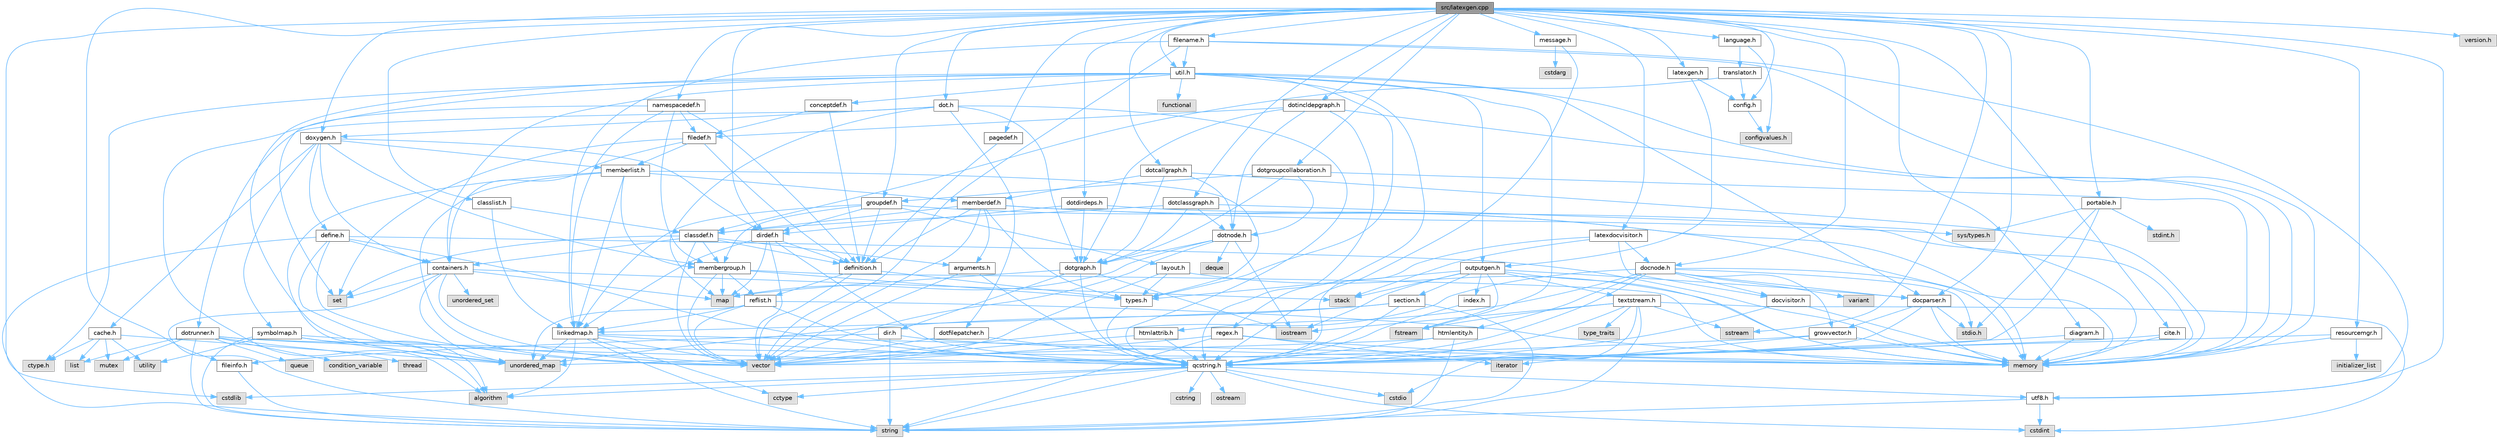 digraph "src/latexgen.cpp"
{
 // INTERACTIVE_SVG=YES
 // LATEX_PDF_SIZE
  bgcolor="transparent";
  edge [fontname=Helvetica,fontsize=10,labelfontname=Helvetica,labelfontsize=10];
  node [fontname=Helvetica,fontsize=10,shape=box,height=0.2,width=0.4];
  Node1 [label="src/latexgen.cpp",height=0.2,width=0.4,color="gray40", fillcolor="grey60", style="filled", fontcolor="black",tooltip=" "];
  Node1 -> Node2 [color="steelblue1",style="solid"];
  Node2 [label="cstdlib",height=0.2,width=0.4,color="grey60", fillcolor="#E0E0E0", style="filled",tooltip=" "];
  Node1 -> Node3 [color="steelblue1",style="solid"];
  Node3 [label="sstream",height=0.2,width=0.4,color="grey60", fillcolor="#E0E0E0", style="filled",tooltip=" "];
  Node1 -> Node4 [color="steelblue1",style="solid"];
  Node4 [label="latexgen.h",height=0.2,width=0.4,color="grey40", fillcolor="white", style="filled",URL="$d6/d9c/latexgen_8h.html",tooltip=" "];
  Node4 -> Node5 [color="steelblue1",style="solid"];
  Node5 [label="config.h",height=0.2,width=0.4,color="grey40", fillcolor="white", style="filled",URL="$db/d16/config_8h.html",tooltip=" "];
  Node5 -> Node6 [color="steelblue1",style="solid"];
  Node6 [label="configvalues.h",height=0.2,width=0.4,color="grey60", fillcolor="#E0E0E0", style="filled",tooltip=" "];
  Node4 -> Node7 [color="steelblue1",style="solid"];
  Node7 [label="outputgen.h",height=0.2,width=0.4,color="grey40", fillcolor="white", style="filled",URL="$df/d06/outputgen_8h.html",tooltip=" "];
  Node7 -> Node8 [color="steelblue1",style="solid"];
  Node8 [label="memory",height=0.2,width=0.4,color="grey60", fillcolor="#E0E0E0", style="filled",tooltip=" "];
  Node7 -> Node9 [color="steelblue1",style="solid"];
  Node9 [label="stack",height=0.2,width=0.4,color="grey60", fillcolor="#E0E0E0", style="filled",tooltip=" "];
  Node7 -> Node10 [color="steelblue1",style="solid"];
  Node10 [label="iostream",height=0.2,width=0.4,color="grey60", fillcolor="#E0E0E0", style="filled",tooltip=" "];
  Node7 -> Node11 [color="steelblue1",style="solid"];
  Node11 [label="fstream",height=0.2,width=0.4,color="grey60", fillcolor="#E0E0E0", style="filled",tooltip=" "];
  Node7 -> Node12 [color="steelblue1",style="solid"];
  Node12 [label="types.h",height=0.2,width=0.4,color="grey40", fillcolor="white", style="filled",URL="$d9/d49/types_8h.html",tooltip="This file contains a number of basic enums and types."];
  Node12 -> Node13 [color="steelblue1",style="solid"];
  Node13 [label="qcstring.h",height=0.2,width=0.4,color="grey40", fillcolor="white", style="filled",URL="$d7/d5c/qcstring_8h.html",tooltip=" "];
  Node13 -> Node14 [color="steelblue1",style="solid"];
  Node14 [label="string",height=0.2,width=0.4,color="grey60", fillcolor="#E0E0E0", style="filled",tooltip=" "];
  Node13 -> Node15 [color="steelblue1",style="solid"];
  Node15 [label="algorithm",height=0.2,width=0.4,color="grey60", fillcolor="#E0E0E0", style="filled",tooltip=" "];
  Node13 -> Node16 [color="steelblue1",style="solid"];
  Node16 [label="cctype",height=0.2,width=0.4,color="grey60", fillcolor="#E0E0E0", style="filled",tooltip=" "];
  Node13 -> Node17 [color="steelblue1",style="solid"];
  Node17 [label="cstring",height=0.2,width=0.4,color="grey60", fillcolor="#E0E0E0", style="filled",tooltip=" "];
  Node13 -> Node18 [color="steelblue1",style="solid"];
  Node18 [label="cstdio",height=0.2,width=0.4,color="grey60", fillcolor="#E0E0E0", style="filled",tooltip=" "];
  Node13 -> Node2 [color="steelblue1",style="solid"];
  Node13 -> Node19 [color="steelblue1",style="solid"];
  Node19 [label="cstdint",height=0.2,width=0.4,color="grey60", fillcolor="#E0E0E0", style="filled",tooltip=" "];
  Node13 -> Node20 [color="steelblue1",style="solid"];
  Node20 [label="ostream",height=0.2,width=0.4,color="grey60", fillcolor="#E0E0E0", style="filled",tooltip=" "];
  Node13 -> Node21 [color="steelblue1",style="solid"];
  Node21 [label="utf8.h",height=0.2,width=0.4,color="grey40", fillcolor="white", style="filled",URL="$db/d7c/utf8_8h.html",tooltip="Various UTF8 related helper functions."];
  Node21 -> Node19 [color="steelblue1",style="solid"];
  Node21 -> Node14 [color="steelblue1",style="solid"];
  Node7 -> Node22 [color="steelblue1",style="solid"];
  Node22 [label="index.h",height=0.2,width=0.4,color="grey40", fillcolor="white", style="filled",URL="$d1/db5/index_8h.html",tooltip=" "];
  Node22 -> Node13 [color="steelblue1",style="solid"];
  Node7 -> Node23 [color="steelblue1",style="solid"];
  Node23 [label="section.h",height=0.2,width=0.4,color="grey40", fillcolor="white", style="filled",URL="$d1/d2a/section_8h.html",tooltip=" "];
  Node23 -> Node14 [color="steelblue1",style="solid"];
  Node23 -> Node24 [color="steelblue1",style="solid"];
  Node24 [label="unordered_map",height=0.2,width=0.4,color="grey60", fillcolor="#E0E0E0", style="filled",tooltip=" "];
  Node23 -> Node13 [color="steelblue1",style="solid"];
  Node23 -> Node25 [color="steelblue1",style="solid"];
  Node25 [label="linkedmap.h",height=0.2,width=0.4,color="grey40", fillcolor="white", style="filled",URL="$da/de1/linkedmap_8h.html",tooltip=" "];
  Node25 -> Node24 [color="steelblue1",style="solid"];
  Node25 -> Node26 [color="steelblue1",style="solid"];
  Node26 [label="vector",height=0.2,width=0.4,color="grey60", fillcolor="#E0E0E0", style="filled",tooltip=" "];
  Node25 -> Node8 [color="steelblue1",style="solid"];
  Node25 -> Node14 [color="steelblue1",style="solid"];
  Node25 -> Node15 [color="steelblue1",style="solid"];
  Node25 -> Node16 [color="steelblue1",style="solid"];
  Node25 -> Node13 [color="steelblue1",style="solid"];
  Node7 -> Node27 [color="steelblue1",style="solid"];
  Node27 [label="textstream.h",height=0.2,width=0.4,color="grey40", fillcolor="white", style="filled",URL="$d4/d7d/textstream_8h.html",tooltip=" "];
  Node27 -> Node14 [color="steelblue1",style="solid"];
  Node27 -> Node10 [color="steelblue1",style="solid"];
  Node27 -> Node3 [color="steelblue1",style="solid"];
  Node27 -> Node19 [color="steelblue1",style="solid"];
  Node27 -> Node18 [color="steelblue1",style="solid"];
  Node27 -> Node11 [color="steelblue1",style="solid"];
  Node27 -> Node28 [color="steelblue1",style="solid"];
  Node28 [label="type_traits",height=0.2,width=0.4,color="grey60", fillcolor="#E0E0E0", style="filled",tooltip=" "];
  Node27 -> Node13 [color="steelblue1",style="solid"];
  Node7 -> Node29 [color="steelblue1",style="solid"];
  Node29 [label="docparser.h",height=0.2,width=0.4,color="grey40", fillcolor="white", style="filled",URL="$de/d9c/docparser_8h.html",tooltip=" "];
  Node29 -> Node30 [color="steelblue1",style="solid"];
  Node30 [label="stdio.h",height=0.2,width=0.4,color="grey60", fillcolor="#E0E0E0", style="filled",tooltip=" "];
  Node29 -> Node8 [color="steelblue1",style="solid"];
  Node29 -> Node13 [color="steelblue1",style="solid"];
  Node29 -> Node31 [color="steelblue1",style="solid"];
  Node31 [label="growvector.h",height=0.2,width=0.4,color="grey40", fillcolor="white", style="filled",URL="$d7/d50/growvector_8h.html",tooltip=" "];
  Node31 -> Node26 [color="steelblue1",style="solid"];
  Node31 -> Node8 [color="steelblue1",style="solid"];
  Node31 -> Node32 [color="steelblue1",style="solid"];
  Node32 [label="iterator",height=0.2,width=0.4,color="grey60", fillcolor="#E0E0E0", style="filled",tooltip=" "];
  Node1 -> Node5 [color="steelblue1",style="solid"];
  Node1 -> Node33 [color="steelblue1",style="solid"];
  Node33 [label="message.h",height=0.2,width=0.4,color="grey40", fillcolor="white", style="filled",URL="$d2/d0d/message_8h.html",tooltip=" "];
  Node33 -> Node34 [color="steelblue1",style="solid"];
  Node34 [label="cstdarg",height=0.2,width=0.4,color="grey60", fillcolor="#E0E0E0", style="filled",tooltip=" "];
  Node33 -> Node13 [color="steelblue1",style="solid"];
  Node1 -> Node35 [color="steelblue1",style="solid"];
  Node35 [label="doxygen.h",height=0.2,width=0.4,color="grey40", fillcolor="white", style="filled",URL="$d1/da1/doxygen_8h.html",tooltip=" "];
  Node35 -> Node36 [color="steelblue1",style="solid"];
  Node36 [label="containers.h",height=0.2,width=0.4,color="grey40", fillcolor="white", style="filled",URL="$d5/d75/containers_8h.html",tooltip=" "];
  Node36 -> Node26 [color="steelblue1",style="solid"];
  Node36 -> Node14 [color="steelblue1",style="solid"];
  Node36 -> Node37 [color="steelblue1",style="solid"];
  Node37 [label="set",height=0.2,width=0.4,color="grey60", fillcolor="#E0E0E0", style="filled",tooltip=" "];
  Node36 -> Node38 [color="steelblue1",style="solid"];
  Node38 [label="map",height=0.2,width=0.4,color="grey60", fillcolor="#E0E0E0", style="filled",tooltip=" "];
  Node36 -> Node39 [color="steelblue1",style="solid"];
  Node39 [label="unordered_set",height=0.2,width=0.4,color="grey60", fillcolor="#E0E0E0", style="filled",tooltip=" "];
  Node36 -> Node24 [color="steelblue1",style="solid"];
  Node36 -> Node9 [color="steelblue1",style="solid"];
  Node35 -> Node40 [color="steelblue1",style="solid"];
  Node40 [label="membergroup.h",height=0.2,width=0.4,color="grey40", fillcolor="white", style="filled",URL="$d9/d11/membergroup_8h.html",tooltip=" "];
  Node40 -> Node26 [color="steelblue1",style="solid"];
  Node40 -> Node38 [color="steelblue1",style="solid"];
  Node40 -> Node8 [color="steelblue1",style="solid"];
  Node40 -> Node12 [color="steelblue1",style="solid"];
  Node40 -> Node41 [color="steelblue1",style="solid"];
  Node41 [label="reflist.h",height=0.2,width=0.4,color="grey40", fillcolor="white", style="filled",URL="$d1/d02/reflist_8h.html",tooltip=" "];
  Node41 -> Node26 [color="steelblue1",style="solid"];
  Node41 -> Node24 [color="steelblue1",style="solid"];
  Node41 -> Node8 [color="steelblue1",style="solid"];
  Node41 -> Node13 [color="steelblue1",style="solid"];
  Node41 -> Node25 [color="steelblue1",style="solid"];
  Node35 -> Node42 [color="steelblue1",style="solid"];
  Node42 [label="dirdef.h",height=0.2,width=0.4,color="grey40", fillcolor="white", style="filled",URL="$d6/d15/dirdef_8h.html",tooltip=" "];
  Node42 -> Node26 [color="steelblue1",style="solid"];
  Node42 -> Node38 [color="steelblue1",style="solid"];
  Node42 -> Node13 [color="steelblue1",style="solid"];
  Node42 -> Node25 [color="steelblue1",style="solid"];
  Node42 -> Node43 [color="steelblue1",style="solid"];
  Node43 [label="definition.h",height=0.2,width=0.4,color="grey40", fillcolor="white", style="filled",URL="$df/da1/definition_8h.html",tooltip=" "];
  Node43 -> Node26 [color="steelblue1",style="solid"];
  Node43 -> Node12 [color="steelblue1",style="solid"];
  Node43 -> Node41 [color="steelblue1",style="solid"];
  Node35 -> Node44 [color="steelblue1",style="solid"];
  Node44 [label="memberlist.h",height=0.2,width=0.4,color="grey40", fillcolor="white", style="filled",URL="$dd/d78/memberlist_8h.html",tooltip=" "];
  Node44 -> Node26 [color="steelblue1",style="solid"];
  Node44 -> Node15 [color="steelblue1",style="solid"];
  Node44 -> Node45 [color="steelblue1",style="solid"];
  Node45 [label="memberdef.h",height=0.2,width=0.4,color="grey40", fillcolor="white", style="filled",URL="$d4/d46/memberdef_8h.html",tooltip=" "];
  Node45 -> Node26 [color="steelblue1",style="solid"];
  Node45 -> Node8 [color="steelblue1",style="solid"];
  Node45 -> Node46 [color="steelblue1",style="solid"];
  Node46 [label="sys/types.h",height=0.2,width=0.4,color="grey60", fillcolor="#E0E0E0", style="filled",tooltip=" "];
  Node45 -> Node12 [color="steelblue1",style="solid"];
  Node45 -> Node43 [color="steelblue1",style="solid"];
  Node45 -> Node47 [color="steelblue1",style="solid"];
  Node47 [label="arguments.h",height=0.2,width=0.4,color="grey40", fillcolor="white", style="filled",URL="$df/d9b/arguments_8h.html",tooltip=" "];
  Node47 -> Node26 [color="steelblue1",style="solid"];
  Node47 -> Node13 [color="steelblue1",style="solid"];
  Node45 -> Node48 [color="steelblue1",style="solid"];
  Node48 [label="classdef.h",height=0.2,width=0.4,color="grey40", fillcolor="white", style="filled",URL="$d1/da6/classdef_8h.html",tooltip=" "];
  Node48 -> Node26 [color="steelblue1",style="solid"];
  Node48 -> Node37 [color="steelblue1",style="solid"];
  Node48 -> Node36 [color="steelblue1",style="solid"];
  Node48 -> Node43 [color="steelblue1",style="solid"];
  Node48 -> Node47 [color="steelblue1",style="solid"];
  Node48 -> Node40 [color="steelblue1",style="solid"];
  Node44 -> Node25 [color="steelblue1",style="solid"];
  Node44 -> Node12 [color="steelblue1",style="solid"];
  Node44 -> Node40 [color="steelblue1",style="solid"];
  Node35 -> Node49 [color="steelblue1",style="solid"];
  Node49 [label="define.h",height=0.2,width=0.4,color="grey40", fillcolor="white", style="filled",URL="$df/d67/define_8h.html",tooltip=" "];
  Node49 -> Node26 [color="steelblue1",style="solid"];
  Node49 -> Node8 [color="steelblue1",style="solid"];
  Node49 -> Node14 [color="steelblue1",style="solid"];
  Node49 -> Node24 [color="steelblue1",style="solid"];
  Node49 -> Node13 [color="steelblue1",style="solid"];
  Node49 -> Node36 [color="steelblue1",style="solid"];
  Node35 -> Node50 [color="steelblue1",style="solid"];
  Node50 [label="cache.h",height=0.2,width=0.4,color="grey40", fillcolor="white", style="filled",URL="$d3/d26/cache_8h.html",tooltip=" "];
  Node50 -> Node51 [color="steelblue1",style="solid"];
  Node51 [label="list",height=0.2,width=0.4,color="grey60", fillcolor="#E0E0E0", style="filled",tooltip=" "];
  Node50 -> Node24 [color="steelblue1",style="solid"];
  Node50 -> Node52 [color="steelblue1",style="solid"];
  Node52 [label="mutex",height=0.2,width=0.4,color="grey60", fillcolor="#E0E0E0", style="filled",tooltip=" "];
  Node50 -> Node53 [color="steelblue1",style="solid"];
  Node53 [label="utility",height=0.2,width=0.4,color="grey60", fillcolor="#E0E0E0", style="filled",tooltip=" "];
  Node50 -> Node54 [color="steelblue1",style="solid"];
  Node54 [label="ctype.h",height=0.2,width=0.4,color="grey60", fillcolor="#E0E0E0", style="filled",tooltip=" "];
  Node35 -> Node55 [color="steelblue1",style="solid"];
  Node55 [label="symbolmap.h",height=0.2,width=0.4,color="grey40", fillcolor="white", style="filled",URL="$d7/ddd/symbolmap_8h.html",tooltip=" "];
  Node55 -> Node15 [color="steelblue1",style="solid"];
  Node55 -> Node24 [color="steelblue1",style="solid"];
  Node55 -> Node26 [color="steelblue1",style="solid"];
  Node55 -> Node14 [color="steelblue1",style="solid"];
  Node55 -> Node53 [color="steelblue1",style="solid"];
  Node1 -> Node56 [color="steelblue1",style="solid"];
  Node56 [label="util.h",height=0.2,width=0.4,color="grey40", fillcolor="white", style="filled",URL="$d8/d3c/util_8h.html",tooltip="A bunch of utility functions."];
  Node56 -> Node8 [color="steelblue1",style="solid"];
  Node56 -> Node24 [color="steelblue1",style="solid"];
  Node56 -> Node15 [color="steelblue1",style="solid"];
  Node56 -> Node57 [color="steelblue1",style="solid"];
  Node57 [label="functional",height=0.2,width=0.4,color="grey60", fillcolor="#E0E0E0", style="filled",tooltip=" "];
  Node56 -> Node11 [color="steelblue1",style="solid"];
  Node56 -> Node54 [color="steelblue1",style="solid"];
  Node56 -> Node12 [color="steelblue1",style="solid"];
  Node56 -> Node29 [color="steelblue1",style="solid"];
  Node56 -> Node36 [color="steelblue1",style="solid"];
  Node56 -> Node7 [color="steelblue1",style="solid"];
  Node56 -> Node58 [color="steelblue1",style="solid"];
  Node58 [label="regex.h",height=0.2,width=0.4,color="grey40", fillcolor="white", style="filled",URL="$d1/d21/regex_8h.html",tooltip=" "];
  Node58 -> Node8 [color="steelblue1",style="solid"];
  Node58 -> Node14 [color="steelblue1",style="solid"];
  Node58 -> Node26 [color="steelblue1",style="solid"];
  Node58 -> Node32 [color="steelblue1",style="solid"];
  Node56 -> Node59 [color="steelblue1",style="solid"];
  Node59 [label="conceptdef.h",height=0.2,width=0.4,color="grey40", fillcolor="white", style="filled",URL="$da/df1/conceptdef_8h.html",tooltip=" "];
  Node59 -> Node43 [color="steelblue1",style="solid"];
  Node59 -> Node60 [color="steelblue1",style="solid"];
  Node60 [label="filedef.h",height=0.2,width=0.4,color="grey40", fillcolor="white", style="filled",URL="$d4/d3a/filedef_8h.html",tooltip=" "];
  Node60 -> Node37 [color="steelblue1",style="solid"];
  Node60 -> Node43 [color="steelblue1",style="solid"];
  Node60 -> Node44 [color="steelblue1",style="solid"];
  Node60 -> Node36 [color="steelblue1",style="solid"];
  Node1 -> Node61 [color="steelblue1",style="solid"];
  Node61 [label="diagram.h",height=0.2,width=0.4,color="grey40", fillcolor="white", style="filled",URL="$d9/d1b/diagram_8h.html",tooltip=" "];
  Node61 -> Node8 [color="steelblue1",style="solid"];
  Node61 -> Node13 [color="steelblue1",style="solid"];
  Node1 -> Node62 [color="steelblue1",style="solid"];
  Node62 [label="language.h",height=0.2,width=0.4,color="grey40", fillcolor="white", style="filled",URL="$d8/dce/language_8h.html",tooltip=" "];
  Node62 -> Node63 [color="steelblue1",style="solid"];
  Node63 [label="translator.h",height=0.2,width=0.4,color="grey40", fillcolor="white", style="filled",URL="$d9/df1/translator_8h.html",tooltip=" "];
  Node63 -> Node48 [color="steelblue1",style="solid"];
  Node63 -> Node5 [color="steelblue1",style="solid"];
  Node62 -> Node6 [color="steelblue1",style="solid"];
  Node1 -> Node64 [color="steelblue1",style="solid"];
  Node64 [label="version.h",height=0.2,width=0.4,color="grey60", fillcolor="#E0E0E0", style="filled",tooltip=" "];
  Node1 -> Node65 [color="steelblue1",style="solid"];
  Node65 [label="dot.h",height=0.2,width=0.4,color="grey40", fillcolor="white", style="filled",URL="$d6/d4a/dot_8h.html",tooltip=" "];
  Node65 -> Node38 [color="steelblue1",style="solid"];
  Node65 -> Node13 [color="steelblue1",style="solid"];
  Node65 -> Node66 [color="steelblue1",style="solid"];
  Node66 [label="dotgraph.h",height=0.2,width=0.4,color="grey40", fillcolor="white", style="filled",URL="$d0/daa/dotgraph_8h.html",tooltip=" "];
  Node66 -> Node10 [color="steelblue1",style="solid"];
  Node66 -> Node38 [color="steelblue1",style="solid"];
  Node66 -> Node13 [color="steelblue1",style="solid"];
  Node66 -> Node67 [color="steelblue1",style="solid"];
  Node67 [label="dir.h",height=0.2,width=0.4,color="grey40", fillcolor="white", style="filled",URL="$df/d9c/dir_8h.html",tooltip=" "];
  Node67 -> Node14 [color="steelblue1",style="solid"];
  Node67 -> Node8 [color="steelblue1",style="solid"];
  Node67 -> Node68 [color="steelblue1",style="solid"];
  Node68 [label="fileinfo.h",height=0.2,width=0.4,color="grey40", fillcolor="white", style="filled",URL="$df/d45/fileinfo_8h.html",tooltip=" "];
  Node68 -> Node14 [color="steelblue1",style="solid"];
  Node65 -> Node69 [color="steelblue1",style="solid"];
  Node69 [label="dotfilepatcher.h",height=0.2,width=0.4,color="grey40", fillcolor="white", style="filled",URL="$d3/d38/dotfilepatcher_8h.html",tooltip=" "];
  Node69 -> Node26 [color="steelblue1",style="solid"];
  Node69 -> Node13 [color="steelblue1",style="solid"];
  Node65 -> Node70 [color="steelblue1",style="solid"];
  Node70 [label="dotrunner.h",height=0.2,width=0.4,color="grey40", fillcolor="white", style="filled",URL="$d2/dd1/dotrunner_8h.html",tooltip=" "];
  Node70 -> Node14 [color="steelblue1",style="solid"];
  Node70 -> Node71 [color="steelblue1",style="solid"];
  Node71 [label="thread",height=0.2,width=0.4,color="grey60", fillcolor="#E0E0E0", style="filled",tooltip=" "];
  Node70 -> Node51 [color="steelblue1",style="solid"];
  Node70 -> Node72 [color="steelblue1",style="solid"];
  Node72 [label="queue",height=0.2,width=0.4,color="grey60", fillcolor="#E0E0E0", style="filled",tooltip=" "];
  Node70 -> Node52 [color="steelblue1",style="solid"];
  Node70 -> Node73 [color="steelblue1",style="solid"];
  Node73 [label="condition_variable",height=0.2,width=0.4,color="grey60", fillcolor="#E0E0E0", style="filled",tooltip=" "];
  Node70 -> Node8 [color="steelblue1",style="solid"];
  Node70 -> Node13 [color="steelblue1",style="solid"];
  Node65 -> Node35 [color="steelblue1",style="solid"];
  Node1 -> Node74 [color="steelblue1",style="solid"];
  Node74 [label="dotcallgraph.h",height=0.2,width=0.4,color="grey40", fillcolor="white", style="filled",URL="$dc/dcf/dotcallgraph_8h.html",tooltip=" "];
  Node74 -> Node8 [color="steelblue1",style="solid"];
  Node74 -> Node75 [color="steelblue1",style="solid"];
  Node75 [label="dotnode.h",height=0.2,width=0.4,color="grey40", fillcolor="white", style="filled",URL="$d8/d3b/dotnode_8h.html",tooltip=" "];
  Node75 -> Node26 [color="steelblue1",style="solid"];
  Node75 -> Node38 [color="steelblue1",style="solid"];
  Node75 -> Node76 [color="steelblue1",style="solid"];
  Node76 [label="deque",height=0.2,width=0.4,color="grey60", fillcolor="#E0E0E0", style="filled",tooltip=" "];
  Node75 -> Node10 [color="steelblue1",style="solid"];
  Node75 -> Node66 [color="steelblue1",style="solid"];
  Node74 -> Node66 [color="steelblue1",style="solid"];
  Node74 -> Node45 [color="steelblue1",style="solid"];
  Node1 -> Node77 [color="steelblue1",style="solid"];
  Node77 [label="dotclassgraph.h",height=0.2,width=0.4,color="grey40", fillcolor="white", style="filled",URL="$d5/d04/dotclassgraph_8h.html",tooltip=" "];
  Node77 -> Node8 [color="steelblue1",style="solid"];
  Node77 -> Node48 [color="steelblue1",style="solid"];
  Node77 -> Node75 [color="steelblue1",style="solid"];
  Node77 -> Node66 [color="steelblue1",style="solid"];
  Node1 -> Node78 [color="steelblue1",style="solid"];
  Node78 [label="dotdirdeps.h",height=0.2,width=0.4,color="grey40", fillcolor="white", style="filled",URL="$d3/dcf/dotdirdeps_8h.html",tooltip=" "];
  Node78 -> Node8 [color="steelblue1",style="solid"];
  Node78 -> Node66 [color="steelblue1",style="solid"];
  Node78 -> Node42 [color="steelblue1",style="solid"];
  Node1 -> Node79 [color="steelblue1",style="solid"];
  Node79 [label="dotgroupcollaboration.h",height=0.2,width=0.4,color="grey40", fillcolor="white", style="filled",URL="$d7/d99/dotgroupcollaboration_8h.html",tooltip=" "];
  Node79 -> Node8 [color="steelblue1",style="solid"];
  Node79 -> Node75 [color="steelblue1",style="solid"];
  Node79 -> Node66 [color="steelblue1",style="solid"];
  Node79 -> Node80 [color="steelblue1",style="solid"];
  Node80 [label="groupdef.h",height=0.2,width=0.4,color="grey40", fillcolor="white", style="filled",URL="$d1/de6/groupdef_8h.html",tooltip=" "];
  Node80 -> Node8 [color="steelblue1",style="solid"];
  Node80 -> Node43 [color="steelblue1",style="solid"];
  Node80 -> Node42 [color="steelblue1",style="solid"];
  Node80 -> Node81 [color="steelblue1",style="solid"];
  Node81 [label="layout.h",height=0.2,width=0.4,color="grey40", fillcolor="white", style="filled",URL="$db/d51/layout_8h.html",tooltip=" "];
  Node81 -> Node8 [color="steelblue1",style="solid"];
  Node81 -> Node26 [color="steelblue1",style="solid"];
  Node81 -> Node12 [color="steelblue1",style="solid"];
  Node80 -> Node40 [color="steelblue1",style="solid"];
  Node80 -> Node25 [color="steelblue1",style="solid"];
  Node1 -> Node82 [color="steelblue1",style="solid"];
  Node82 [label="dotincldepgraph.h",height=0.2,width=0.4,color="grey40", fillcolor="white", style="filled",URL="$dd/d8c/dotincldepgraph_8h.html",tooltip=" "];
  Node82 -> Node8 [color="steelblue1",style="solid"];
  Node82 -> Node13 [color="steelblue1",style="solid"];
  Node82 -> Node60 [color="steelblue1",style="solid"];
  Node82 -> Node75 [color="steelblue1",style="solid"];
  Node82 -> Node66 [color="steelblue1",style="solid"];
  Node1 -> Node83 [color="steelblue1",style="solid"];
  Node83 [label="pagedef.h",height=0.2,width=0.4,color="grey40", fillcolor="white", style="filled",URL="$dd/d66/pagedef_8h.html",tooltip=" "];
  Node83 -> Node43 [color="steelblue1",style="solid"];
  Node1 -> Node29 [color="steelblue1",style="solid"];
  Node1 -> Node84 [color="steelblue1",style="solid"];
  Node84 [label="docnode.h",height=0.2,width=0.4,color="grey40", fillcolor="white", style="filled",URL="$de/d2b/docnode_8h.html",tooltip=" "];
  Node84 -> Node30 [color="steelblue1",style="solid"];
  Node84 -> Node26 [color="steelblue1",style="solid"];
  Node84 -> Node8 [color="steelblue1",style="solid"];
  Node84 -> Node85 [color="steelblue1",style="solid"];
  Node85 [label="variant",height=0.2,width=0.4,color="grey60", fillcolor="#E0E0E0", style="filled",tooltip=" "];
  Node84 -> Node13 [color="steelblue1",style="solid"];
  Node84 -> Node86 [color="steelblue1",style="solid"];
  Node86 [label="docvisitor.h",height=0.2,width=0.4,color="grey40", fillcolor="white", style="filled",URL="$d2/d3c/docvisitor_8h.html",tooltip=" "];
  Node86 -> Node8 [color="steelblue1",style="solid"];
  Node86 -> Node13 [color="steelblue1",style="solid"];
  Node84 -> Node29 [color="steelblue1",style="solid"];
  Node84 -> Node87 [color="steelblue1",style="solid"];
  Node87 [label="htmlattrib.h",height=0.2,width=0.4,color="grey40", fillcolor="white", style="filled",URL="$d0/d73/htmlattrib_8h.html",tooltip=" "];
  Node87 -> Node26 [color="steelblue1",style="solid"];
  Node87 -> Node13 [color="steelblue1",style="solid"];
  Node84 -> Node88 [color="steelblue1",style="solid"];
  Node88 [label="htmlentity.h",height=0.2,width=0.4,color="grey40", fillcolor="white", style="filled",URL="$db/dc6/htmlentity_8h.html",tooltip=" "];
  Node88 -> Node24 [color="steelblue1",style="solid"];
  Node88 -> Node14 [color="steelblue1",style="solid"];
  Node88 -> Node13 [color="steelblue1",style="solid"];
  Node84 -> Node31 [color="steelblue1",style="solid"];
  Node1 -> Node89 [color="steelblue1",style="solid"];
  Node89 [label="latexdocvisitor.h",height=0.2,width=0.4,color="grey40", fillcolor="white", style="filled",URL="$d8/d99/latexdocvisitor_8h.html",tooltip=" "];
  Node89 -> Node9 [color="steelblue1",style="solid"];
  Node89 -> Node13 [color="steelblue1",style="solid"];
  Node89 -> Node86 [color="steelblue1",style="solid"];
  Node89 -> Node84 [color="steelblue1",style="solid"];
  Node1 -> Node42 [color="steelblue1",style="solid"];
  Node1 -> Node90 [color="steelblue1",style="solid"];
  Node90 [label="cite.h",height=0.2,width=0.4,color="grey40", fillcolor="white", style="filled",URL="$d7/d69/cite_8h.html",tooltip=" "];
  Node90 -> Node8 [color="steelblue1",style="solid"];
  Node90 -> Node13 [color="steelblue1",style="solid"];
  Node1 -> Node80 [color="steelblue1",style="solid"];
  Node1 -> Node91 [color="steelblue1",style="solid"];
  Node91 [label="classlist.h",height=0.2,width=0.4,color="grey40", fillcolor="white", style="filled",URL="$d2/df8/classlist_8h.html",tooltip=" "];
  Node91 -> Node25 [color="steelblue1",style="solid"];
  Node91 -> Node48 [color="steelblue1",style="solid"];
  Node1 -> Node92 [color="steelblue1",style="solid"];
  Node92 [label="namespacedef.h",height=0.2,width=0.4,color="grey40", fillcolor="white", style="filled",URL="$d7/d97/namespacedef_8h.html",tooltip=" "];
  Node92 -> Node37 [color="steelblue1",style="solid"];
  Node92 -> Node43 [color="steelblue1",style="solid"];
  Node92 -> Node60 [color="steelblue1",style="solid"];
  Node92 -> Node25 [color="steelblue1",style="solid"];
  Node92 -> Node40 [color="steelblue1",style="solid"];
  Node1 -> Node93 [color="steelblue1",style="solid"];
  Node93 [label="filename.h",height=0.2,width=0.4,color="grey40", fillcolor="white", style="filled",URL="$dc/dd6/filename_8h.html",tooltip=" "];
  Node93 -> Node8 [color="steelblue1",style="solid"];
  Node93 -> Node26 [color="steelblue1",style="solid"];
  Node93 -> Node25 [color="steelblue1",style="solid"];
  Node93 -> Node21 [color="steelblue1",style="solid"];
  Node93 -> Node56 [color="steelblue1",style="solid"];
  Node1 -> Node94 [color="steelblue1",style="solid"];
  Node94 [label="resourcemgr.h",height=0.2,width=0.4,color="grey40", fillcolor="white", style="filled",URL="$d6/d07/resourcemgr_8h.html",tooltip=" "];
  Node94 -> Node8 [color="steelblue1",style="solid"];
  Node94 -> Node95 [color="steelblue1",style="solid"];
  Node95 [label="initializer_list",height=0.2,width=0.4,color="grey60", fillcolor="#E0E0E0", style="filled",tooltip=" "];
  Node94 -> Node13 [color="steelblue1",style="solid"];
  Node1 -> Node96 [color="steelblue1",style="solid"];
  Node96 [label="portable.h",height=0.2,width=0.4,color="grey40", fillcolor="white", style="filled",URL="$d2/de2/portable_8h.html",tooltip="Portable versions of functions that are platform dependent."];
  Node96 -> Node30 [color="steelblue1",style="solid"];
  Node96 -> Node46 [color="steelblue1",style="solid"];
  Node96 -> Node97 [color="steelblue1",style="solid"];
  Node97 [label="stdint.h",height=0.2,width=0.4,color="grey60", fillcolor="#E0E0E0", style="filled",tooltip=" "];
  Node96 -> Node13 [color="steelblue1",style="solid"];
  Node1 -> Node68 [color="steelblue1",style="solid"];
  Node1 -> Node21 [color="steelblue1",style="solid"];
}

